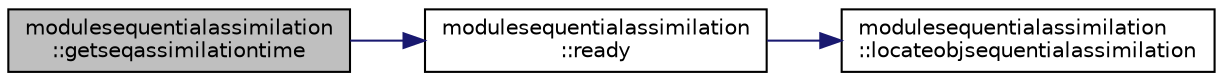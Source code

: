 digraph "modulesequentialassimilation::getseqassimilationtime"
{
 // LATEX_PDF_SIZE
  edge [fontname="Helvetica",fontsize="10",labelfontname="Helvetica",labelfontsize="10"];
  node [fontname="Helvetica",fontsize="10",shape=record];
  rankdir="LR";
  Node1 [label="modulesequentialassimilation\l::getseqassimilationtime",height=0.2,width=0.4,color="black", fillcolor="grey75", style="filled", fontcolor="black",tooltip=" "];
  Node1 -> Node2 [color="midnightblue",fontsize="10",style="solid",fontname="Helvetica"];
  Node2 [label="modulesequentialassimilation\l::ready",height=0.2,width=0.4,color="black", fillcolor="white", style="filled",URL="$namespacemodulesequentialassimilation.html#a612c7f8e7d5560ffd80850c43f9e9c35",tooltip=" "];
  Node2 -> Node3 [color="midnightblue",fontsize="10",style="solid",fontname="Helvetica"];
  Node3 [label="modulesequentialassimilation\l::locateobjsequentialassimilation",height=0.2,width=0.4,color="black", fillcolor="white", style="filled",URL="$namespacemodulesequentialassimilation.html#a1d6ec9ce245a5aa2d80e8f35b8142e21",tooltip=" "];
}
